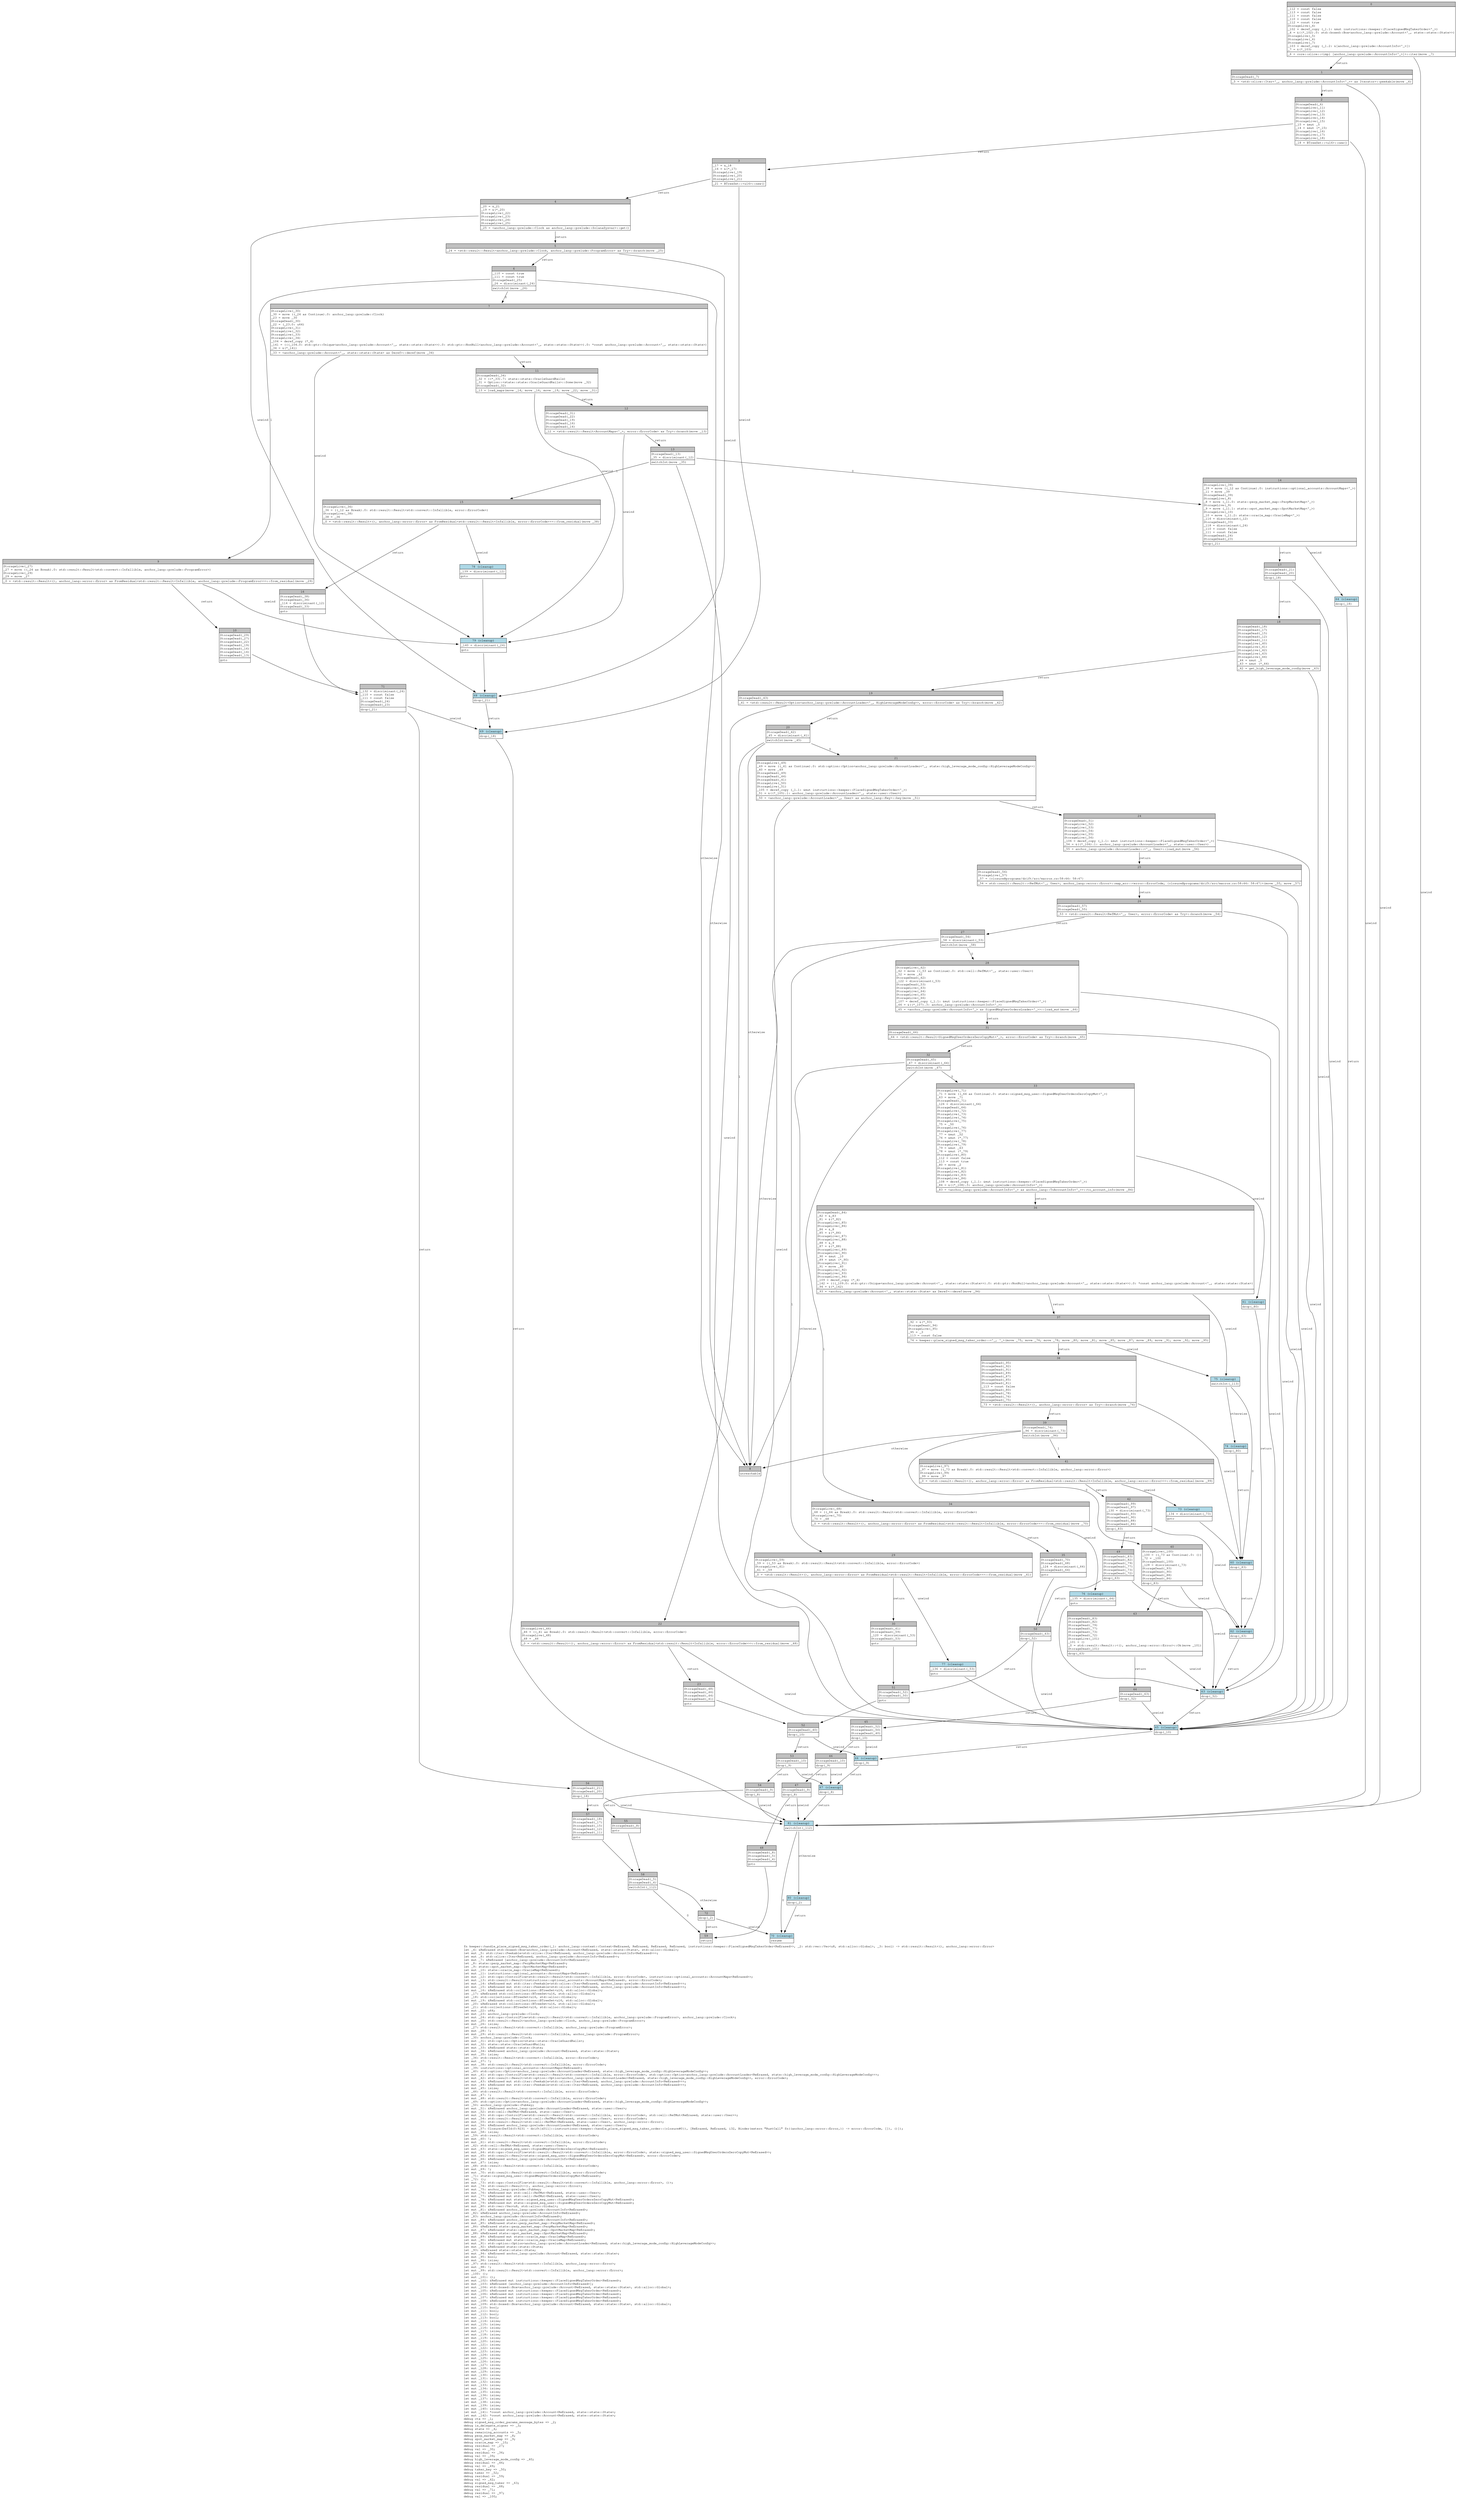 digraph Mir_0_1365 {
    graph [fontname="Courier, monospace"];
    node [fontname="Courier, monospace"];
    edge [fontname="Courier, monospace"];
    label=<fn keeper::handle_place_signed_msg_taker_order(_1: anchor_lang::context::Context&lt;ReErased, ReErased, ReErased, ReErased, instructions::keeper::PlaceSignedMsgTakerOrder&lt;ReErased&gt;&gt;, _2: std::vec::Vec&lt;u8, std::alloc::Global&gt;, _3: bool) -&gt; std::result::Result&lt;(), anchor_lang::error::Error&gt;<br align="left"/>let _4: &amp;ReErased std::boxed::Box&lt;anchor_lang::prelude::Account&lt;ReErased, state::state::State&gt;, std::alloc::Global&gt;;<br align="left"/>let mut _5: std::iter::Peekable&lt;std::slice::Iter&lt;ReErased, anchor_lang::prelude::AccountInfo&lt;ReErased&gt;&gt;&gt;;<br align="left"/>let mut _6: std::slice::Iter&lt;ReErased, anchor_lang::prelude::AccountInfo&lt;ReErased&gt;&gt;;<br align="left"/>let mut _7: &amp;ReErased [anchor_lang::prelude::AccountInfo&lt;ReErased&gt;];<br align="left"/>let _8: state::perp_market_map::PerpMarketMap&lt;ReErased&gt;;<br align="left"/>let _9: state::spot_market_map::SpotMarketMap&lt;ReErased&gt;;<br align="left"/>let mut _10: state::oracle_map::OracleMap&lt;ReErased&gt;;<br align="left"/>let mut _11: instructions::optional_accounts::AccountMaps&lt;ReErased&gt;;<br align="left"/>let mut _12: std::ops::ControlFlow&lt;std::result::Result&lt;std::convert::Infallible, error::ErrorCode&gt;, instructions::optional_accounts::AccountMaps&lt;ReErased&gt;&gt;;<br align="left"/>let mut _13: std::result::Result&lt;instructions::optional_accounts::AccountMaps&lt;ReErased&gt;, error::ErrorCode&gt;;<br align="left"/>let mut _14: &amp;ReErased mut std::iter::Peekable&lt;std::slice::Iter&lt;ReErased, anchor_lang::prelude::AccountInfo&lt;ReErased&gt;&gt;&gt;;<br align="left"/>let mut _15: &amp;ReErased mut std::iter::Peekable&lt;std::slice::Iter&lt;ReErased, anchor_lang::prelude::AccountInfo&lt;ReErased&gt;&gt;&gt;;<br align="left"/>let mut _16: &amp;ReErased std::collections::BTreeSet&lt;u16, std::alloc::Global&gt;;<br align="left"/>let _17: &amp;ReErased std::collections::BTreeSet&lt;u16, std::alloc::Global&gt;;<br align="left"/>let _18: std::collections::BTreeSet&lt;u16, std::alloc::Global&gt;;<br align="left"/>let mut _19: &amp;ReErased std::collections::BTreeSet&lt;u16, std::alloc::Global&gt;;<br align="left"/>let _20: &amp;ReErased std::collections::BTreeSet&lt;u16, std::alloc::Global&gt;;<br align="left"/>let _21: std::collections::BTreeSet&lt;u16, std::alloc::Global&gt;;<br align="left"/>let mut _22: u64;<br align="left"/>let mut _23: anchor_lang::prelude::Clock;<br align="left"/>let mut _24: std::ops::ControlFlow&lt;std::result::Result&lt;std::convert::Infallible, anchor_lang::prelude::ProgramError&gt;, anchor_lang::prelude::Clock&gt;;<br align="left"/>let mut _25: std::result::Result&lt;anchor_lang::prelude::Clock, anchor_lang::prelude::ProgramError&gt;;<br align="left"/>let mut _26: isize;<br align="left"/>let _27: std::result::Result&lt;std::convert::Infallible, anchor_lang::prelude::ProgramError&gt;;<br align="left"/>let mut _28: !;<br align="left"/>let mut _29: std::result::Result&lt;std::convert::Infallible, anchor_lang::prelude::ProgramError&gt;;<br align="left"/>let _30: anchor_lang::prelude::Clock;<br align="left"/>let mut _31: std::option::Option&lt;state::state::OracleGuardRails&gt;;<br align="left"/>let mut _32: state::state::OracleGuardRails;<br align="left"/>let mut _33: &amp;ReErased state::state::State;<br align="left"/>let mut _34: &amp;ReErased anchor_lang::prelude::Account&lt;ReErased, state::state::State&gt;;<br align="left"/>let mut _35: isize;<br align="left"/>let _36: std::result::Result&lt;std::convert::Infallible, error::ErrorCode&gt;;<br align="left"/>let mut _37: !;<br align="left"/>let mut _38: std::result::Result&lt;std::convert::Infallible, error::ErrorCode&gt;;<br align="left"/>let _39: instructions::optional_accounts::AccountMaps&lt;ReErased&gt;;<br align="left"/>let _40: std::option::Option&lt;anchor_lang::prelude::AccountLoader&lt;ReErased, state::high_leverage_mode_config::HighLeverageModeConfig&gt;&gt;;<br align="left"/>let mut _41: std::ops::ControlFlow&lt;std::result::Result&lt;std::convert::Infallible, error::ErrorCode&gt;, std::option::Option&lt;anchor_lang::prelude::AccountLoader&lt;ReErased, state::high_leverage_mode_config::HighLeverageModeConfig&gt;&gt;&gt;;<br align="left"/>let mut _42: std::result::Result&lt;std::option::Option&lt;anchor_lang::prelude::AccountLoader&lt;ReErased, state::high_leverage_mode_config::HighLeverageModeConfig&gt;&gt;, error::ErrorCode&gt;;<br align="left"/>let mut _43: &amp;ReErased mut std::iter::Peekable&lt;std::slice::Iter&lt;ReErased, anchor_lang::prelude::AccountInfo&lt;ReErased&gt;&gt;&gt;;<br align="left"/>let mut _44: &amp;ReErased mut std::iter::Peekable&lt;std::slice::Iter&lt;ReErased, anchor_lang::prelude::AccountInfo&lt;ReErased&gt;&gt;&gt;;<br align="left"/>let mut _45: isize;<br align="left"/>let _46: std::result::Result&lt;std::convert::Infallible, error::ErrorCode&gt;;<br align="left"/>let mut _47: !;<br align="left"/>let mut _48: std::result::Result&lt;std::convert::Infallible, error::ErrorCode&gt;;<br align="left"/>let _49: std::option::Option&lt;anchor_lang::prelude::AccountLoader&lt;ReErased, state::high_leverage_mode_config::HighLeverageModeConfig&gt;&gt;;<br align="left"/>let _50: anchor_lang::prelude::Pubkey;<br align="left"/>let mut _51: &amp;ReErased anchor_lang::prelude::AccountLoader&lt;ReErased, state::user::User&gt;;<br align="left"/>let mut _52: std::cell::RefMut&lt;ReErased, state::user::User&gt;;<br align="left"/>let mut _53: std::ops::ControlFlow&lt;std::result::Result&lt;std::convert::Infallible, error::ErrorCode&gt;, std::cell::RefMut&lt;ReErased, state::user::User&gt;&gt;;<br align="left"/>let mut _54: std::result::Result&lt;std::cell::RefMut&lt;ReErased, state::user::User&gt;, error::ErrorCode&gt;;<br align="left"/>let mut _55: std::result::Result&lt;std::cell::RefMut&lt;ReErased, state::user::User&gt;, anchor_lang::error::Error&gt;;<br align="left"/>let mut _56: &amp;ReErased anchor_lang::prelude::AccountLoader&lt;ReErased, state::user::User&gt;;<br align="left"/>let mut _57: Closure(DefId(0:9231 ~ drift[d311]::instructions::keeper::handle_place_signed_msg_taker_order::{closure#0}), [ReErased, ReErased, i32, Binder(extern &quot;RustCall&quot; fn((anchor_lang::error::Error,)) -&gt; error::ErrorCode, []), ()]);<br align="left"/>let mut _58: isize;<br align="left"/>let _59: std::result::Result&lt;std::convert::Infallible, error::ErrorCode&gt;;<br align="left"/>let mut _60: !;<br align="left"/>let mut _61: std::result::Result&lt;std::convert::Infallible, error::ErrorCode&gt;;<br align="left"/>let _62: std::cell::RefMut&lt;ReErased, state::user::User&gt;;<br align="left"/>let mut _63: state::signed_msg_user::SignedMsgUserOrdersZeroCopyMut&lt;ReErased&gt;;<br align="left"/>let mut _64: std::ops::ControlFlow&lt;std::result::Result&lt;std::convert::Infallible, error::ErrorCode&gt;, state::signed_msg_user::SignedMsgUserOrdersZeroCopyMut&lt;ReErased&gt;&gt;;<br align="left"/>let mut _65: std::result::Result&lt;state::signed_msg_user::SignedMsgUserOrdersZeroCopyMut&lt;ReErased&gt;, error::ErrorCode&gt;;<br align="left"/>let mut _66: &amp;ReErased anchor_lang::prelude::AccountInfo&lt;ReErased&gt;;<br align="left"/>let mut _67: isize;<br align="left"/>let _68: std::result::Result&lt;std::convert::Infallible, error::ErrorCode&gt;;<br align="left"/>let mut _69: !;<br align="left"/>let mut _70: std::result::Result&lt;std::convert::Infallible, error::ErrorCode&gt;;<br align="left"/>let _71: state::signed_msg_user::SignedMsgUserOrdersZeroCopyMut&lt;ReErased&gt;;<br align="left"/>let _72: ();<br align="left"/>let mut _73: std::ops::ControlFlow&lt;std::result::Result&lt;std::convert::Infallible, anchor_lang::error::Error&gt;, ()&gt;;<br align="left"/>let mut _74: std::result::Result&lt;(), anchor_lang::error::Error&gt;;<br align="left"/>let mut _75: anchor_lang::prelude::Pubkey;<br align="left"/>let mut _76: &amp;ReErased mut std::cell::RefMut&lt;ReErased, state::user::User&gt;;<br align="left"/>let mut _77: &amp;ReErased mut std::cell::RefMut&lt;ReErased, state::user::User&gt;;<br align="left"/>let mut _78: &amp;ReErased mut state::signed_msg_user::SignedMsgUserOrdersZeroCopyMut&lt;ReErased&gt;;<br align="left"/>let mut _79: &amp;ReErased mut state::signed_msg_user::SignedMsgUserOrdersZeroCopyMut&lt;ReErased&gt;;<br align="left"/>let mut _80: std::vec::Vec&lt;u8, std::alloc::Global&gt;;<br align="left"/>let mut _81: &amp;ReErased anchor_lang::prelude::AccountInfo&lt;ReErased&gt;;<br align="left"/>let _82: &amp;ReErased anchor_lang::prelude::AccountInfo&lt;ReErased&gt;;<br align="left"/>let _83: anchor_lang::prelude::AccountInfo&lt;ReErased&gt;;<br align="left"/>let mut _84: &amp;ReErased anchor_lang::prelude::AccountInfo&lt;ReErased&gt;;<br align="left"/>let mut _85: &amp;ReErased state::perp_market_map::PerpMarketMap&lt;ReErased&gt;;<br align="left"/>let _86: &amp;ReErased state::perp_market_map::PerpMarketMap&lt;ReErased&gt;;<br align="left"/>let mut _87: &amp;ReErased state::spot_market_map::SpotMarketMap&lt;ReErased&gt;;<br align="left"/>let _88: &amp;ReErased state::spot_market_map::SpotMarketMap&lt;ReErased&gt;;<br align="left"/>let mut _89: &amp;ReErased mut state::oracle_map::OracleMap&lt;ReErased&gt;;<br align="left"/>let mut _90: &amp;ReErased mut state::oracle_map::OracleMap&lt;ReErased&gt;;<br align="left"/>let mut _91: std::option::Option&lt;anchor_lang::prelude::AccountLoader&lt;ReErased, state::high_leverage_mode_config::HighLeverageModeConfig&gt;&gt;;<br align="left"/>let mut _92: &amp;ReErased state::state::State;<br align="left"/>let _93: &amp;ReErased state::state::State;<br align="left"/>let mut _94: &amp;ReErased anchor_lang::prelude::Account&lt;ReErased, state::state::State&gt;;<br align="left"/>let mut _95: bool;<br align="left"/>let mut _96: isize;<br align="left"/>let _97: std::result::Result&lt;std::convert::Infallible, anchor_lang::error::Error&gt;;<br align="left"/>let mut _98: !;<br align="left"/>let mut _99: std::result::Result&lt;std::convert::Infallible, anchor_lang::error::Error&gt;;<br align="left"/>let _100: ();<br align="left"/>let mut _101: ();<br align="left"/>let mut _102: &amp;ReErased mut instructions::keeper::PlaceSignedMsgTakerOrder&lt;ReErased&gt;;<br align="left"/>let mut _103: &amp;ReErased [anchor_lang::prelude::AccountInfo&lt;ReErased&gt;];<br align="left"/>let mut _104: std::boxed::Box&lt;anchor_lang::prelude::Account&lt;ReErased, state::state::State&gt;, std::alloc::Global&gt;;<br align="left"/>let mut _105: &amp;ReErased mut instructions::keeper::PlaceSignedMsgTakerOrder&lt;ReErased&gt;;<br align="left"/>let mut _106: &amp;ReErased mut instructions::keeper::PlaceSignedMsgTakerOrder&lt;ReErased&gt;;<br align="left"/>let mut _107: &amp;ReErased mut instructions::keeper::PlaceSignedMsgTakerOrder&lt;ReErased&gt;;<br align="left"/>let mut _108: &amp;ReErased mut instructions::keeper::PlaceSignedMsgTakerOrder&lt;ReErased&gt;;<br align="left"/>let mut _109: std::boxed::Box&lt;anchor_lang::prelude::Account&lt;ReErased, state::state::State&gt;, std::alloc::Global&gt;;<br align="left"/>let mut _110: bool;<br align="left"/>let mut _111: bool;<br align="left"/>let mut _112: bool;<br align="left"/>let mut _113: bool;<br align="left"/>let mut _114: isize;<br align="left"/>let mut _115: isize;<br align="left"/>let mut _116: isize;<br align="left"/>let mut _117: isize;<br align="left"/>let mut _118: isize;<br align="left"/>let mut _119: isize;<br align="left"/>let mut _120: isize;<br align="left"/>let mut _121: isize;<br align="left"/>let mut _122: isize;<br align="left"/>let mut _123: isize;<br align="left"/>let mut _124: isize;<br align="left"/>let mut _125: isize;<br align="left"/>let mut _126: isize;<br align="left"/>let mut _127: isize;<br align="left"/>let mut _128: isize;<br align="left"/>let mut _129: isize;<br align="left"/>let mut _130: isize;<br align="left"/>let mut _131: isize;<br align="left"/>let mut _132: isize;<br align="left"/>let mut _133: isize;<br align="left"/>let mut _134: isize;<br align="left"/>let mut _135: isize;<br align="left"/>let mut _136: isize;<br align="left"/>let mut _137: isize;<br align="left"/>let mut _138: isize;<br align="left"/>let mut _139: isize;<br align="left"/>let mut _140: isize;<br align="left"/>let mut _141: *const anchor_lang::prelude::Account&lt;ReErased, state::state::State&gt;;<br align="left"/>let mut _142: *const anchor_lang::prelude::Account&lt;ReErased, state::state::State&gt;;<br align="left"/>debug ctx =&gt; _1;<br align="left"/>debug signed_msg_order_params_message_bytes =&gt; _2;<br align="left"/>debug is_delegate_signer =&gt; _3;<br align="left"/>debug state =&gt; _4;<br align="left"/>debug remaining_accounts =&gt; _5;<br align="left"/>debug perp_market_map =&gt; _8;<br align="left"/>debug spot_market_map =&gt; _9;<br align="left"/>debug oracle_map =&gt; _10;<br align="left"/>debug residual =&gt; _27;<br align="left"/>debug val =&gt; _30;<br align="left"/>debug residual =&gt; _36;<br align="left"/>debug val =&gt; _39;<br align="left"/>debug high_leverage_mode_config =&gt; _40;<br align="left"/>debug residual =&gt; _46;<br align="left"/>debug val =&gt; _49;<br align="left"/>debug taker_key =&gt; _50;<br align="left"/>debug taker =&gt; _52;<br align="left"/>debug residual =&gt; _59;<br align="left"/>debug val =&gt; _62;<br align="left"/>debug signed_msg_taker =&gt; _63;<br align="left"/>debug residual =&gt; _68;<br align="left"/>debug val =&gt; _71;<br align="left"/>debug residual =&gt; _97;<br align="left"/>debug val =&gt; _100;<br align="left"/>>;
    bb0__0_1365 [shape="none", label=<<table border="0" cellborder="1" cellspacing="0"><tr><td bgcolor="gray" align="center" colspan="1">0</td></tr><tr><td align="left" balign="left">_112 = const false<br/>_113 = const false<br/>_111 = const false<br/>_110 = const false<br/>_112 = const true<br/>StorageLive(_4)<br/>_102 = deref_copy (_1.1: &amp;mut instructions::keeper::PlaceSignedMsgTakerOrder&lt;'_&gt;)<br/>_4 = &amp;((*_102).0: std::boxed::Box&lt;anchor_lang::prelude::Account&lt;'_, state::state::State&gt;&gt;)<br/>StorageLive(_5)<br/>StorageLive(_6)<br/>StorageLive(_7)<br/>_103 = deref_copy (_1.2: &amp;[anchor_lang::prelude::AccountInfo&lt;'_&gt;])<br/>_7 = &amp;(*_103)<br/></td></tr><tr><td align="left">_6 = core::slice::&lt;impl [anchor_lang::prelude::AccountInfo&lt;'_&gt;]&gt;::iter(move _7)</td></tr></table>>];
    bb1__0_1365 [shape="none", label=<<table border="0" cellborder="1" cellspacing="0"><tr><td bgcolor="gray" align="center" colspan="1">1</td></tr><tr><td align="left" balign="left">StorageDead(_7)<br/></td></tr><tr><td align="left">_5 = &lt;std::slice::Iter&lt;'_, anchor_lang::prelude::AccountInfo&lt;'_&gt;&gt; as Iterator&gt;::peekable(move _6)</td></tr></table>>];
    bb2__0_1365 [shape="none", label=<<table border="0" cellborder="1" cellspacing="0"><tr><td bgcolor="gray" align="center" colspan="1">2</td></tr><tr><td align="left" balign="left">StorageDead(_6)<br/>StorageLive(_11)<br/>StorageLive(_12)<br/>StorageLive(_13)<br/>StorageLive(_14)<br/>StorageLive(_15)<br/>_15 = &amp;mut _5<br/>_14 = &amp;mut (*_15)<br/>StorageLive(_16)<br/>StorageLive(_17)<br/>StorageLive(_18)<br/></td></tr><tr><td align="left">_18 = BTreeSet::&lt;u16&gt;::new()</td></tr></table>>];
    bb3__0_1365 [shape="none", label=<<table border="0" cellborder="1" cellspacing="0"><tr><td bgcolor="gray" align="center" colspan="1">3</td></tr><tr><td align="left" balign="left">_17 = &amp;_18<br/>_16 = &amp;(*_17)<br/>StorageLive(_19)<br/>StorageLive(_20)<br/>StorageLive(_21)<br/></td></tr><tr><td align="left">_21 = BTreeSet::&lt;u16&gt;::new()</td></tr></table>>];
    bb4__0_1365 [shape="none", label=<<table border="0" cellborder="1" cellspacing="0"><tr><td bgcolor="gray" align="center" colspan="1">4</td></tr><tr><td align="left" balign="left">_20 = &amp;_21<br/>_19 = &amp;(*_20)<br/>StorageLive(_22)<br/>StorageLive(_23)<br/>StorageLive(_24)<br/>StorageLive(_25)<br/></td></tr><tr><td align="left">_25 = &lt;anchor_lang::prelude::Clock as anchor_lang::prelude::SolanaSysvar&gt;::get()</td></tr></table>>];
    bb5__0_1365 [shape="none", label=<<table border="0" cellborder="1" cellspacing="0"><tr><td bgcolor="gray" align="center" colspan="1">5</td></tr><tr><td align="left">_24 = &lt;std::result::Result&lt;anchor_lang::prelude::Clock, anchor_lang::prelude::ProgramError&gt; as Try&gt;::branch(move _25)</td></tr></table>>];
    bb6__0_1365 [shape="none", label=<<table border="0" cellborder="1" cellspacing="0"><tr><td bgcolor="gray" align="center" colspan="1">6</td></tr><tr><td align="left" balign="left">_110 = const true<br/>_111 = const true<br/>StorageDead(_25)<br/>_26 = discriminant(_24)<br/></td></tr><tr><td align="left">switchInt(move _26)</td></tr></table>>];
    bb7__0_1365 [shape="none", label=<<table border="0" cellborder="1" cellspacing="0"><tr><td bgcolor="gray" align="center" colspan="1">7</td></tr><tr><td align="left" balign="left">StorageLive(_30)<br/>_30 = move ((_24 as Continue).0: anchor_lang::prelude::Clock)<br/>_23 = move _30<br/>StorageDead(_30)<br/>_22 = (_23.0: u64)<br/>StorageLive(_31)<br/>StorageLive(_32)<br/>StorageLive(_33)<br/>StorageLive(_34)<br/>_104 = deref_copy (*_4)<br/>_141 = (((_104.0: std::ptr::Unique&lt;anchor_lang::prelude::Account&lt;'_, state::state::State&gt;&gt;).0: std::ptr::NonNull&lt;anchor_lang::prelude::Account&lt;'_, state::state::State&gt;&gt;).0: *const anchor_lang::prelude::Account&lt;'_, state::state::State&gt;)<br/>_34 = &amp;(*_141)<br/></td></tr><tr><td align="left">_33 = &lt;anchor_lang::prelude::Account&lt;'_, state::state::State&gt; as Deref&gt;::deref(move _34)</td></tr></table>>];
    bb8__0_1365 [shape="none", label=<<table border="0" cellborder="1" cellspacing="0"><tr><td bgcolor="gray" align="center" colspan="1">8</td></tr><tr><td align="left">unreachable</td></tr></table>>];
    bb9__0_1365 [shape="none", label=<<table border="0" cellborder="1" cellspacing="0"><tr><td bgcolor="gray" align="center" colspan="1">9</td></tr><tr><td align="left" balign="left">StorageLive(_27)<br/>_27 = move ((_24 as Break).0: std::result::Result&lt;std::convert::Infallible, anchor_lang::prelude::ProgramError&gt;)<br/>StorageLive(_29)<br/>_29 = move _27<br/></td></tr><tr><td align="left">_0 = &lt;std::result::Result&lt;(), anchor_lang::error::Error&gt; as FromResidual&lt;std::result::Result&lt;Infallible, anchor_lang::prelude::ProgramError&gt;&gt;&gt;::from_residual(move _29)</td></tr></table>>];
    bb10__0_1365 [shape="none", label=<<table border="0" cellborder="1" cellspacing="0"><tr><td bgcolor="gray" align="center" colspan="1">10</td></tr><tr><td align="left" balign="left">StorageDead(_29)<br/>StorageDead(_27)<br/>StorageDead(_22)<br/>StorageDead(_19)<br/>StorageDead(_16)<br/>StorageDead(_14)<br/>StorageDead(_13)<br/></td></tr><tr><td align="left">goto</td></tr></table>>];
    bb11__0_1365 [shape="none", label=<<table border="0" cellborder="1" cellspacing="0"><tr><td bgcolor="gray" align="center" colspan="1">11</td></tr><tr><td align="left" balign="left">StorageDead(_34)<br/>_32 = ((*_33).7: state::state::OracleGuardRails)<br/>_31 = Option::&lt;state::state::OracleGuardRails&gt;::Some(move _32)<br/>StorageDead(_32)<br/></td></tr><tr><td align="left">_13 = load_maps(move _14, move _16, move _19, move _22, move _31)</td></tr></table>>];
    bb12__0_1365 [shape="none", label=<<table border="0" cellborder="1" cellspacing="0"><tr><td bgcolor="gray" align="center" colspan="1">12</td></tr><tr><td align="left" balign="left">StorageDead(_31)<br/>StorageDead(_22)<br/>StorageDead(_19)<br/>StorageDead(_16)<br/>StorageDead(_14)<br/></td></tr><tr><td align="left">_12 = &lt;std::result::Result&lt;AccountMaps&lt;'_&gt;, error::ErrorCode&gt; as Try&gt;::branch(move _13)</td></tr></table>>];
    bb13__0_1365 [shape="none", label=<<table border="0" cellborder="1" cellspacing="0"><tr><td bgcolor="gray" align="center" colspan="1">13</td></tr><tr><td align="left" balign="left">StorageDead(_13)<br/>_35 = discriminant(_12)<br/></td></tr><tr><td align="left">switchInt(move _35)</td></tr></table>>];
    bb14__0_1365 [shape="none", label=<<table border="0" cellborder="1" cellspacing="0"><tr><td bgcolor="gray" align="center" colspan="1">14</td></tr><tr><td align="left" balign="left">StorageLive(_39)<br/>_39 = move ((_12 as Continue).0: instructions::optional_accounts::AccountMaps&lt;'_&gt;)<br/>_11 = move _39<br/>StorageDead(_39)<br/>StorageLive(_8)<br/>_8 = move (_11.0: state::perp_market_map::PerpMarketMap&lt;'_&gt;)<br/>StorageLive(_9)<br/>_9 = move (_11.1: state::spot_market_map::SpotMarketMap&lt;'_&gt;)<br/>StorageLive(_10)<br/>_10 = move (_11.2: state::oracle_map::OracleMap&lt;'_&gt;)<br/>_116 = discriminant(_12)<br/>StorageDead(_33)<br/>_118 = discriminant(_24)<br/>_110 = const false<br/>_111 = const false<br/>StorageDead(_24)<br/>StorageDead(_23)<br/></td></tr><tr><td align="left">drop(_21)</td></tr></table>>];
    bb15__0_1365 [shape="none", label=<<table border="0" cellborder="1" cellspacing="0"><tr><td bgcolor="gray" align="center" colspan="1">15</td></tr><tr><td align="left" balign="left">StorageLive(_36)<br/>_36 = ((_12 as Break).0: std::result::Result&lt;std::convert::Infallible, error::ErrorCode&gt;)<br/>StorageLive(_38)<br/>_38 = _36<br/></td></tr><tr><td align="left">_0 = &lt;std::result::Result&lt;(), anchor_lang::error::Error&gt; as FromResidual&lt;std::result::Result&lt;Infallible, error::ErrorCode&gt;&gt;&gt;::from_residual(move _38)</td></tr></table>>];
    bb16__0_1365 [shape="none", label=<<table border="0" cellborder="1" cellspacing="0"><tr><td bgcolor="gray" align="center" colspan="1">16</td></tr><tr><td align="left" balign="left">StorageDead(_38)<br/>StorageDead(_36)<br/>_114 = discriminant(_12)<br/>StorageDead(_33)<br/></td></tr><tr><td align="left">goto</td></tr></table>>];
    bb17__0_1365 [shape="none", label=<<table border="0" cellborder="1" cellspacing="0"><tr><td bgcolor="gray" align="center" colspan="1">17</td></tr><tr><td align="left" balign="left">StorageDead(_21)<br/>StorageDead(_20)<br/></td></tr><tr><td align="left">drop(_18)</td></tr></table>>];
    bb18__0_1365 [shape="none", label=<<table border="0" cellborder="1" cellspacing="0"><tr><td bgcolor="gray" align="center" colspan="1">18</td></tr><tr><td align="left" balign="left">StorageDead(_18)<br/>StorageDead(_17)<br/>StorageDead(_15)<br/>StorageDead(_12)<br/>StorageDead(_11)<br/>StorageLive(_40)<br/>StorageLive(_41)<br/>StorageLive(_42)<br/>StorageLive(_43)<br/>StorageLive(_44)<br/>_44 = &amp;mut _5<br/>_43 = &amp;mut (*_44)<br/></td></tr><tr><td align="left">_42 = get_high_leverage_mode_config(move _43)</td></tr></table>>];
    bb19__0_1365 [shape="none", label=<<table border="0" cellborder="1" cellspacing="0"><tr><td bgcolor="gray" align="center" colspan="1">19</td></tr><tr><td align="left" balign="left">StorageDead(_43)<br/></td></tr><tr><td align="left">_41 = &lt;std::result::Result&lt;Option&lt;anchor_lang::prelude::AccountLoader&lt;'_, HighLeverageModeConfig&gt;&gt;, error::ErrorCode&gt; as Try&gt;::branch(move _42)</td></tr></table>>];
    bb20__0_1365 [shape="none", label=<<table border="0" cellborder="1" cellspacing="0"><tr><td bgcolor="gray" align="center" colspan="1">20</td></tr><tr><td align="left" balign="left">StorageDead(_42)<br/>_45 = discriminant(_41)<br/></td></tr><tr><td align="left">switchInt(move _45)</td></tr></table>>];
    bb21__0_1365 [shape="none", label=<<table border="0" cellborder="1" cellspacing="0"><tr><td bgcolor="gray" align="center" colspan="1">21</td></tr><tr><td align="left" balign="left">StorageLive(_49)<br/>_49 = move ((_41 as Continue).0: std::option::Option&lt;anchor_lang::prelude::AccountLoader&lt;'_, state::high_leverage_mode_config::HighLeverageModeConfig&gt;&gt;)<br/>_40 = move _49<br/>StorageDead(_49)<br/>StorageDead(_44)<br/>StorageDead(_41)<br/>StorageLive(_50)<br/>StorageLive(_51)<br/>_105 = deref_copy (_1.1: &amp;mut instructions::keeper::PlaceSignedMsgTakerOrder&lt;'_&gt;)<br/>_51 = &amp;((*_105).1: anchor_lang::prelude::AccountLoader&lt;'_, state::user::User&gt;)<br/></td></tr><tr><td align="left">_50 = &lt;anchor_lang::prelude::AccountLoader&lt;'_, User&gt; as anchor_lang::Key&gt;::key(move _51)</td></tr></table>>];
    bb22__0_1365 [shape="none", label=<<table border="0" cellborder="1" cellspacing="0"><tr><td bgcolor="gray" align="center" colspan="1">22</td></tr><tr><td align="left" balign="left">StorageLive(_46)<br/>_46 = ((_41 as Break).0: std::result::Result&lt;std::convert::Infallible, error::ErrorCode&gt;)<br/>StorageLive(_48)<br/>_48 = _46<br/></td></tr><tr><td align="left">_0 = &lt;std::result::Result&lt;(), anchor_lang::error::Error&gt; as FromResidual&lt;std::result::Result&lt;Infallible, error::ErrorCode&gt;&gt;&gt;::from_residual(move _48)</td></tr></table>>];
    bb23__0_1365 [shape="none", label=<<table border="0" cellborder="1" cellspacing="0"><tr><td bgcolor="gray" align="center" colspan="1">23</td></tr><tr><td align="left" balign="left">StorageDead(_48)<br/>StorageDead(_46)<br/>StorageDead(_44)<br/>StorageDead(_41)<br/></td></tr><tr><td align="left">goto</td></tr></table>>];
    bb24__0_1365 [shape="none", label=<<table border="0" cellborder="1" cellspacing="0"><tr><td bgcolor="gray" align="center" colspan="1">24</td></tr><tr><td align="left" balign="left">StorageDead(_51)<br/>StorageLive(_52)<br/>StorageLive(_53)<br/>StorageLive(_54)<br/>StorageLive(_55)<br/>StorageLive(_56)<br/>_106 = deref_copy (_1.1: &amp;mut instructions::keeper::PlaceSignedMsgTakerOrder&lt;'_&gt;)<br/>_56 = &amp;((*_106).1: anchor_lang::prelude::AccountLoader&lt;'_, state::user::User&gt;)<br/></td></tr><tr><td align="left">_55 = anchor_lang::prelude::AccountLoader::&lt;'_, User&gt;::load_mut(move _56)</td></tr></table>>];
    bb25__0_1365 [shape="none", label=<<table border="0" cellborder="1" cellspacing="0"><tr><td bgcolor="gray" align="center" colspan="1">25</td></tr><tr><td align="left" balign="left">StorageDead(_56)<br/>StorageLive(_57)<br/>_57 = {closure@programs/drift/src/macros.rs:58:44: 58:47}<br/></td></tr><tr><td align="left">_54 = std::result::Result::&lt;RefMut&lt;'_, User&gt;, anchor_lang::error::Error&gt;::map_err::&lt;error::ErrorCode, {closure@programs/drift/src/macros.rs:58:44: 58:47}&gt;(move _55, move _57)</td></tr></table>>];
    bb26__0_1365 [shape="none", label=<<table border="0" cellborder="1" cellspacing="0"><tr><td bgcolor="gray" align="center" colspan="1">26</td></tr><tr><td align="left" balign="left">StorageDead(_57)<br/>StorageDead(_55)<br/></td></tr><tr><td align="left">_53 = &lt;std::result::Result&lt;RefMut&lt;'_, User&gt;, error::ErrorCode&gt; as Try&gt;::branch(move _54)</td></tr></table>>];
    bb27__0_1365 [shape="none", label=<<table border="0" cellborder="1" cellspacing="0"><tr><td bgcolor="gray" align="center" colspan="1">27</td></tr><tr><td align="left" balign="left">StorageDead(_54)<br/>_58 = discriminant(_53)<br/></td></tr><tr><td align="left">switchInt(move _58)</td></tr></table>>];
    bb28__0_1365 [shape="none", label=<<table border="0" cellborder="1" cellspacing="0"><tr><td bgcolor="gray" align="center" colspan="1">28</td></tr><tr><td align="left" balign="left">StorageLive(_62)<br/>_62 = move ((_53 as Continue).0: std::cell::RefMut&lt;'_, state::user::User&gt;)<br/>_52 = move _62<br/>StorageDead(_62)<br/>_122 = discriminant(_53)<br/>StorageDead(_53)<br/>StorageLive(_63)<br/>StorageLive(_64)<br/>StorageLive(_65)<br/>StorageLive(_66)<br/>_107 = deref_copy (_1.1: &amp;mut instructions::keeper::PlaceSignedMsgTakerOrder&lt;'_&gt;)<br/>_66 = &amp;((*_107).3: anchor_lang::prelude::AccountInfo&lt;'_&gt;)<br/></td></tr><tr><td align="left">_65 = &lt;anchor_lang::prelude::AccountInfo&lt;'_&gt; as SignedMsgUserOrdersLoader&lt;'_&gt;&gt;::load_mut(move _66)</td></tr></table>>];
    bb29__0_1365 [shape="none", label=<<table border="0" cellborder="1" cellspacing="0"><tr><td bgcolor="gray" align="center" colspan="1">29</td></tr><tr><td align="left" balign="left">StorageLive(_59)<br/>_59 = ((_53 as Break).0: std::result::Result&lt;std::convert::Infallible, error::ErrorCode&gt;)<br/>StorageLive(_61)<br/>_61 = _59<br/></td></tr><tr><td align="left">_0 = &lt;std::result::Result&lt;(), anchor_lang::error::Error&gt; as FromResidual&lt;std::result::Result&lt;Infallible, error::ErrorCode&gt;&gt;&gt;::from_residual(move _61)</td></tr></table>>];
    bb30__0_1365 [shape="none", label=<<table border="0" cellborder="1" cellspacing="0"><tr><td bgcolor="gray" align="center" colspan="1">30</td></tr><tr><td align="left" balign="left">StorageDead(_61)<br/>StorageDead(_59)<br/>_120 = discriminant(_53)<br/>StorageDead(_53)<br/></td></tr><tr><td align="left">goto</td></tr></table>>];
    bb31__0_1365 [shape="none", label=<<table border="0" cellborder="1" cellspacing="0"><tr><td bgcolor="gray" align="center" colspan="1">31</td></tr><tr><td align="left" balign="left">StorageDead(_66)<br/></td></tr><tr><td align="left">_64 = &lt;std::result::Result&lt;SignedMsgUserOrdersZeroCopyMut&lt;'_&gt;, error::ErrorCode&gt; as Try&gt;::branch(move _65)</td></tr></table>>];
    bb32__0_1365 [shape="none", label=<<table border="0" cellborder="1" cellspacing="0"><tr><td bgcolor="gray" align="center" colspan="1">32</td></tr><tr><td align="left" balign="left">StorageDead(_65)<br/>_67 = discriminant(_64)<br/></td></tr><tr><td align="left">switchInt(move _67)</td></tr></table>>];
    bb33__0_1365 [shape="none", label=<<table border="0" cellborder="1" cellspacing="0"><tr><td bgcolor="gray" align="center" colspan="1">33</td></tr><tr><td align="left" balign="left">StorageLive(_71)<br/>_71 = move ((_64 as Continue).0: state::signed_msg_user::SignedMsgUserOrdersZeroCopyMut&lt;'_&gt;)<br/>_63 = move _71<br/>StorageDead(_71)<br/>_126 = discriminant(_64)<br/>StorageDead(_64)<br/>StorageLive(_72)<br/>StorageLive(_73)<br/>StorageLive(_74)<br/>StorageLive(_75)<br/>_75 = _50<br/>StorageLive(_76)<br/>StorageLive(_77)<br/>_77 = &amp;mut _52<br/>_76 = &amp;mut (*_77)<br/>StorageLive(_78)<br/>StorageLive(_79)<br/>_79 = &amp;mut _63<br/>_78 = &amp;mut (*_79)<br/>StorageLive(_80)<br/>_112 = const false<br/>_113 = const true<br/>_80 = move _2<br/>StorageLive(_81)<br/>StorageLive(_82)<br/>StorageLive(_83)<br/>StorageLive(_84)<br/>_108 = deref_copy (_1.1: &amp;mut instructions::keeper::PlaceSignedMsgTakerOrder&lt;'_&gt;)<br/>_84 = &amp;((*_108).5: anchor_lang::prelude::AccountInfo&lt;'_&gt;)<br/></td></tr><tr><td align="left">_83 = &lt;anchor_lang::prelude::AccountInfo&lt;'_&gt; as anchor_lang::ToAccountInfo&lt;'_&gt;&gt;::to_account_info(move _84)</td></tr></table>>];
    bb34__0_1365 [shape="none", label=<<table border="0" cellborder="1" cellspacing="0"><tr><td bgcolor="gray" align="center" colspan="1">34</td></tr><tr><td align="left" balign="left">StorageLive(_68)<br/>_68 = ((_64 as Break).0: std::result::Result&lt;std::convert::Infallible, error::ErrorCode&gt;)<br/>StorageLive(_70)<br/>_70 = _68<br/></td></tr><tr><td align="left">_0 = &lt;std::result::Result&lt;(), anchor_lang::error::Error&gt; as FromResidual&lt;std::result::Result&lt;Infallible, error::ErrorCode&gt;&gt;&gt;::from_residual(move _70)</td></tr></table>>];
    bb35__0_1365 [shape="none", label=<<table border="0" cellborder="1" cellspacing="0"><tr><td bgcolor="gray" align="center" colspan="1">35</td></tr><tr><td align="left" balign="left">StorageDead(_70)<br/>StorageDead(_68)<br/>_124 = discriminant(_64)<br/>StorageDead(_64)<br/></td></tr><tr><td align="left">goto</td></tr></table>>];
    bb36__0_1365 [shape="none", label=<<table border="0" cellborder="1" cellspacing="0"><tr><td bgcolor="gray" align="center" colspan="1">36</td></tr><tr><td align="left" balign="left">StorageDead(_84)<br/>_82 = &amp;_83<br/>_81 = &amp;(*_82)<br/>StorageLive(_85)<br/>StorageLive(_86)<br/>_86 = &amp;_8<br/>_85 = &amp;(*_86)<br/>StorageLive(_87)<br/>StorageLive(_88)<br/>_88 = &amp;_9<br/>_87 = &amp;(*_88)<br/>StorageLive(_89)<br/>StorageLive(_90)<br/>_90 = &amp;mut _10<br/>_89 = &amp;mut (*_90)<br/>StorageLive(_91)<br/>_91 = move _40<br/>StorageLive(_92)<br/>StorageLive(_93)<br/>StorageLive(_94)<br/>_109 = deref_copy (*_4)<br/>_142 = (((_109.0: std::ptr::Unique&lt;anchor_lang::prelude::Account&lt;'_, state::state::State&gt;&gt;).0: std::ptr::NonNull&lt;anchor_lang::prelude::Account&lt;'_, state::state::State&gt;&gt;).0: *const anchor_lang::prelude::Account&lt;'_, state::state::State&gt;)<br/>_94 = &amp;(*_142)<br/></td></tr><tr><td align="left">_93 = &lt;anchor_lang::prelude::Account&lt;'_, state::state::State&gt; as Deref&gt;::deref(move _94)</td></tr></table>>];
    bb37__0_1365 [shape="none", label=<<table border="0" cellborder="1" cellspacing="0"><tr><td bgcolor="gray" align="center" colspan="1">37</td></tr><tr><td align="left" balign="left">_92 = &amp;(*_93)<br/>StorageDead(_94)<br/>StorageLive(_95)<br/>_95 = _3<br/>_113 = const false<br/></td></tr><tr><td align="left">_74 = keeper::place_signed_msg_taker_order::&lt;'_, '_&gt;(move _75, move _76, move _78, move _80, move _81, move _85, move _87, move _89, move _91, move _92, move _95)</td></tr></table>>];
    bb38__0_1365 [shape="none", label=<<table border="0" cellborder="1" cellspacing="0"><tr><td bgcolor="gray" align="center" colspan="1">38</td></tr><tr><td align="left" balign="left">StorageDead(_95)<br/>StorageDead(_92)<br/>StorageDead(_91)<br/>StorageDead(_89)<br/>StorageDead(_87)<br/>StorageDead(_85)<br/>StorageDead(_81)<br/>_113 = const false<br/>StorageDead(_80)<br/>StorageDead(_78)<br/>StorageDead(_76)<br/>StorageDead(_75)<br/></td></tr><tr><td align="left">_73 = &lt;std::result::Result&lt;(), anchor_lang::error::Error&gt; as Try&gt;::branch(move _74)</td></tr></table>>];
    bb39__0_1365 [shape="none", label=<<table border="0" cellborder="1" cellspacing="0"><tr><td bgcolor="gray" align="center" colspan="1">39</td></tr><tr><td align="left" balign="left">StorageDead(_74)<br/>_96 = discriminant(_73)<br/></td></tr><tr><td align="left">switchInt(move _96)</td></tr></table>>];
    bb40__0_1365 [shape="none", label=<<table border="0" cellborder="1" cellspacing="0"><tr><td bgcolor="gray" align="center" colspan="1">40</td></tr><tr><td align="left" balign="left">StorageLive(_100)<br/>_100 = ((_73 as Continue).0: ())<br/>_72 = _100<br/>StorageDead(_100)<br/>_128 = discriminant(_73)<br/>StorageDead(_93)<br/>StorageDead(_90)<br/>StorageDead(_88)<br/>StorageDead(_86)<br/></td></tr><tr><td align="left">drop(_83)</td></tr></table>>];
    bb41__0_1365 [shape="none", label=<<table border="0" cellborder="1" cellspacing="0"><tr><td bgcolor="gray" align="center" colspan="1">41</td></tr><tr><td align="left" balign="left">StorageLive(_97)<br/>_97 = move ((_73 as Break).0: std::result::Result&lt;std::convert::Infallible, anchor_lang::error::Error&gt;)<br/>StorageLive(_99)<br/>_99 = move _97<br/></td></tr><tr><td align="left">_0 = &lt;std::result::Result&lt;(), anchor_lang::error::Error&gt; as FromResidual&lt;std::result::Result&lt;Infallible, anchor_lang::error::Error&gt;&gt;&gt;::from_residual(move _99)</td></tr></table>>];
    bb42__0_1365 [shape="none", label=<<table border="0" cellborder="1" cellspacing="0"><tr><td bgcolor="gray" align="center" colspan="1">42</td></tr><tr><td align="left" balign="left">StorageDead(_99)<br/>StorageDead(_97)<br/>_130 = discriminant(_73)<br/>StorageDead(_93)<br/>StorageDead(_90)<br/>StorageDead(_88)<br/>StorageDead(_86)<br/></td></tr><tr><td align="left">drop(_83)</td></tr></table>>];
    bb43__0_1365 [shape="none", label=<<table border="0" cellborder="1" cellspacing="0"><tr><td bgcolor="gray" align="center" colspan="1">43</td></tr><tr><td align="left" balign="left">StorageDead(_83)<br/>StorageDead(_82)<br/>StorageDead(_79)<br/>StorageDead(_77)<br/>StorageDead(_73)<br/>StorageDead(_72)<br/>StorageLive(_101)<br/>_101 = ()<br/>_0 = std::result::Result::&lt;(), anchor_lang::error::Error&gt;::Ok(move _101)<br/>StorageDead(_101)<br/></td></tr><tr><td align="left">drop(_63)</td></tr></table>>];
    bb44__0_1365 [shape="none", label=<<table border="0" cellborder="1" cellspacing="0"><tr><td bgcolor="gray" align="center" colspan="1">44</td></tr><tr><td align="left" balign="left">StorageDead(_63)<br/></td></tr><tr><td align="left">drop(_52)</td></tr></table>>];
    bb45__0_1365 [shape="none", label=<<table border="0" cellborder="1" cellspacing="0"><tr><td bgcolor="gray" align="center" colspan="1">45</td></tr><tr><td align="left" balign="left">StorageDead(_52)<br/>StorageDead(_50)<br/>StorageDead(_40)<br/></td></tr><tr><td align="left">drop(_10)</td></tr></table>>];
    bb46__0_1365 [shape="none", label=<<table border="0" cellborder="1" cellspacing="0"><tr><td bgcolor="gray" align="center" colspan="1">46</td></tr><tr><td align="left" balign="left">StorageDead(_10)<br/></td></tr><tr><td align="left">drop(_9)</td></tr></table>>];
    bb47__0_1365 [shape="none", label=<<table border="0" cellborder="1" cellspacing="0"><tr><td bgcolor="gray" align="center" colspan="1">47</td></tr><tr><td align="left" balign="left">StorageDead(_9)<br/></td></tr><tr><td align="left">drop(_8)</td></tr></table>>];
    bb48__0_1365 [shape="none", label=<<table border="0" cellborder="1" cellspacing="0"><tr><td bgcolor="gray" align="center" colspan="1">48</td></tr><tr><td align="left" balign="left">StorageDead(_8)<br/>StorageDead(_5)<br/>StorageDead(_4)<br/></td></tr><tr><td align="left">goto</td></tr></table>>];
    bb49__0_1365 [shape="none", label=<<table border="0" cellborder="1" cellspacing="0"><tr><td bgcolor="gray" align="center" colspan="1">49</td></tr><tr><td align="left" balign="left">StorageDead(_83)<br/>StorageDead(_82)<br/>StorageDead(_79)<br/>StorageDead(_77)<br/>StorageDead(_73)<br/>StorageDead(_72)<br/></td></tr><tr><td align="left">drop(_63)</td></tr></table>>];
    bb50__0_1365 [shape="none", label=<<table border="0" cellborder="1" cellspacing="0"><tr><td bgcolor="gray" align="center" colspan="1">50</td></tr><tr><td align="left" balign="left">StorageDead(_63)<br/></td></tr><tr><td align="left">drop(_52)</td></tr></table>>];
    bb51__0_1365 [shape="none", label=<<table border="0" cellborder="1" cellspacing="0"><tr><td bgcolor="gray" align="center" colspan="1">51</td></tr><tr><td align="left" balign="left">StorageDead(_52)<br/>StorageDead(_50)<br/></td></tr><tr><td align="left">goto</td></tr></table>>];
    bb52__0_1365 [shape="none", label=<<table border="0" cellborder="1" cellspacing="0"><tr><td bgcolor="gray" align="center" colspan="1">52</td></tr><tr><td align="left" balign="left">StorageDead(_40)<br/></td></tr><tr><td align="left">drop(_10)</td></tr></table>>];
    bb53__0_1365 [shape="none", label=<<table border="0" cellborder="1" cellspacing="0"><tr><td bgcolor="gray" align="center" colspan="1">53</td></tr><tr><td align="left" balign="left">StorageDead(_10)<br/></td></tr><tr><td align="left">drop(_9)</td></tr></table>>];
    bb54__0_1365 [shape="none", label=<<table border="0" cellborder="1" cellspacing="0"><tr><td bgcolor="gray" align="center" colspan="1">54</td></tr><tr><td align="left" balign="left">StorageDead(_9)<br/></td></tr><tr><td align="left">drop(_8)</td></tr></table>>];
    bb55__0_1365 [shape="none", label=<<table border="0" cellborder="1" cellspacing="0"><tr><td bgcolor="gray" align="center" colspan="1">55</td></tr><tr><td align="left" balign="left">StorageDead(_8)<br/></td></tr><tr><td align="left">goto</td></tr></table>>];
    bb56__0_1365 [shape="none", label=<<table border="0" cellborder="1" cellspacing="0"><tr><td bgcolor="gray" align="center" colspan="1">56</td></tr><tr><td align="left" balign="left">StorageDead(_21)<br/>StorageDead(_20)<br/></td></tr><tr><td align="left">drop(_18)</td></tr></table>>];
    bb57__0_1365 [shape="none", label=<<table border="0" cellborder="1" cellspacing="0"><tr><td bgcolor="gray" align="center" colspan="1">57</td></tr><tr><td align="left" balign="left">StorageDead(_18)<br/>StorageDead(_17)<br/>StorageDead(_15)<br/>StorageDead(_12)<br/>StorageDead(_11)<br/></td></tr><tr><td align="left">goto</td></tr></table>>];
    bb58__0_1365 [shape="none", label=<<table border="0" cellborder="1" cellspacing="0"><tr><td bgcolor="gray" align="center" colspan="1">58</td></tr><tr><td align="left" balign="left">StorageDead(_5)<br/>StorageDead(_4)<br/></td></tr><tr><td align="left">switchInt(_112)</td></tr></table>>];
    bb59__0_1365 [shape="none", label=<<table border="0" cellborder="1" cellspacing="0"><tr><td bgcolor="gray" align="center" colspan="1">59</td></tr><tr><td align="left">return</td></tr></table>>];
    bb60__0_1365 [shape="none", label=<<table border="0" cellborder="1" cellspacing="0"><tr><td bgcolor="lightblue" align="center" colspan="1">60 (cleanup)</td></tr><tr><td align="left">drop(_83)</td></tr></table>>];
    bb61__0_1365 [shape="none", label=<<table border="0" cellborder="1" cellspacing="0"><tr><td bgcolor="lightblue" align="center" colspan="1">61 (cleanup)</td></tr><tr><td align="left">drop(_80)</td></tr></table>>];
    bb62__0_1365 [shape="none", label=<<table border="0" cellborder="1" cellspacing="0"><tr><td bgcolor="lightblue" align="center" colspan="1">62 (cleanup)</td></tr><tr><td align="left">drop(_63)</td></tr></table>>];
    bb63__0_1365 [shape="none", label=<<table border="0" cellborder="1" cellspacing="0"><tr><td bgcolor="lightblue" align="center" colspan="1">63 (cleanup)</td></tr><tr><td align="left">drop(_52)</td></tr></table>>];
    bb64__0_1365 [shape="none", label=<<table border="0" cellborder="1" cellspacing="0"><tr><td bgcolor="lightblue" align="center" colspan="1">64 (cleanup)</td></tr><tr><td align="left">drop(_18)</td></tr></table>>];
    bb65__0_1365 [shape="none", label=<<table border="0" cellborder="1" cellspacing="0"><tr><td bgcolor="lightblue" align="center" colspan="1">65 (cleanup)</td></tr><tr><td align="left">drop(_10)</td></tr></table>>];
    bb66__0_1365 [shape="none", label=<<table border="0" cellborder="1" cellspacing="0"><tr><td bgcolor="lightblue" align="center" colspan="1">66 (cleanup)</td></tr><tr><td align="left">drop(_9)</td></tr></table>>];
    bb67__0_1365 [shape="none", label=<<table border="0" cellborder="1" cellspacing="0"><tr><td bgcolor="lightblue" align="center" colspan="1">67 (cleanup)</td></tr><tr><td align="left">drop(_8)</td></tr></table>>];
    bb68__0_1365 [shape="none", label=<<table border="0" cellborder="1" cellspacing="0"><tr><td bgcolor="lightblue" align="center" colspan="1">68 (cleanup)</td></tr><tr><td align="left">drop(_21)</td></tr></table>>];
    bb69__0_1365 [shape="none", label=<<table border="0" cellborder="1" cellspacing="0"><tr><td bgcolor="lightblue" align="center" colspan="1">69 (cleanup)</td></tr><tr><td align="left">drop(_18)</td></tr></table>>];
    bb70__0_1365 [shape="none", label=<<table border="0" cellborder="1" cellspacing="0"><tr><td bgcolor="lightblue" align="center" colspan="1">70 (cleanup)</td></tr><tr><td align="left">resume</td></tr></table>>];
    bb71__0_1365 [shape="none", label=<<table border="0" cellborder="1" cellspacing="0"><tr><td bgcolor="gray" align="center" colspan="1">71</td></tr><tr><td align="left" balign="left">_132 = discriminant(_24)<br/>_110 = const false<br/>_111 = const false<br/>StorageDead(_24)<br/>StorageDead(_23)<br/></td></tr><tr><td align="left">drop(_21)</td></tr></table>>];
    bb72__0_1365 [shape="none", label=<<table border="0" cellborder="1" cellspacing="0"><tr><td bgcolor="gray" align="center" colspan="1">72</td></tr><tr><td align="left">drop(_2)</td></tr></table>>];
    bb73__0_1365 [shape="none", label=<<table border="0" cellborder="1" cellspacing="0"><tr><td bgcolor="lightblue" align="center" colspan="1">73 (cleanup)</td></tr><tr><td align="left" balign="left">_134 = discriminant(_73)<br/></td></tr><tr><td align="left">goto</td></tr></table>>];
    bb74__0_1365 [shape="none", label=<<table border="0" cellborder="1" cellspacing="0"><tr><td bgcolor="lightblue" align="center" colspan="1">74 (cleanup)</td></tr><tr><td align="left">drop(_80)</td></tr></table>>];
    bb75__0_1365 [shape="none", label=<<table border="0" cellborder="1" cellspacing="0"><tr><td bgcolor="lightblue" align="center" colspan="1">75 (cleanup)</td></tr><tr><td align="left">switchInt(_113)</td></tr></table>>];
    bb76__0_1365 [shape="none", label=<<table border="0" cellborder="1" cellspacing="0"><tr><td bgcolor="lightblue" align="center" colspan="1">76 (cleanup)</td></tr><tr><td align="left" balign="left">_135 = discriminant(_64)<br/></td></tr><tr><td align="left">goto</td></tr></table>>];
    bb77__0_1365 [shape="none", label=<<table border="0" cellborder="1" cellspacing="0"><tr><td bgcolor="lightblue" align="center" colspan="1">77 (cleanup)</td></tr><tr><td align="left" balign="left">_136 = discriminant(_53)<br/></td></tr><tr><td align="left">goto</td></tr></table>>];
    bb78__0_1365 [shape="none", label=<<table border="0" cellborder="1" cellspacing="0"><tr><td bgcolor="lightblue" align="center" colspan="1">78 (cleanup)</td></tr><tr><td align="left" balign="left">_139 = discriminant(_12)<br/></td></tr><tr><td align="left">goto</td></tr></table>>];
    bb79__0_1365 [shape="none", label=<<table border="0" cellborder="1" cellspacing="0"><tr><td bgcolor="lightblue" align="center" colspan="1">79 (cleanup)</td></tr><tr><td align="left" balign="left">_140 = discriminant(_24)<br/></td></tr><tr><td align="left">goto</td></tr></table>>];
    bb80__0_1365 [shape="none", label=<<table border="0" cellborder="1" cellspacing="0"><tr><td bgcolor="lightblue" align="center" colspan="1">80 (cleanup)</td></tr><tr><td align="left">drop(_2)</td></tr></table>>];
    bb81__0_1365 [shape="none", label=<<table border="0" cellborder="1" cellspacing="0"><tr><td bgcolor="lightblue" align="center" colspan="1">81 (cleanup)</td></tr><tr><td align="left">switchInt(_112)</td></tr></table>>];
    bb0__0_1365 -> bb1__0_1365 [label="return"];
    bb0__0_1365 -> bb81__0_1365 [label="unwind"];
    bb1__0_1365 -> bb2__0_1365 [label="return"];
    bb1__0_1365 -> bb81__0_1365 [label="unwind"];
    bb2__0_1365 -> bb3__0_1365 [label="return"];
    bb2__0_1365 -> bb81__0_1365 [label="unwind"];
    bb3__0_1365 -> bb4__0_1365 [label="return"];
    bb3__0_1365 -> bb69__0_1365 [label="unwind"];
    bb4__0_1365 -> bb5__0_1365 [label="return"];
    bb4__0_1365 -> bb68__0_1365 [label="unwind"];
    bb5__0_1365 -> bb6__0_1365 [label="return"];
    bb5__0_1365 -> bb68__0_1365 [label="unwind"];
    bb6__0_1365 -> bb7__0_1365 [label="0"];
    bb6__0_1365 -> bb9__0_1365 [label="1"];
    bb6__0_1365 -> bb8__0_1365 [label="otherwise"];
    bb7__0_1365 -> bb11__0_1365 [label="return"];
    bb7__0_1365 -> bb79__0_1365 [label="unwind"];
    bb9__0_1365 -> bb10__0_1365 [label="return"];
    bb9__0_1365 -> bb79__0_1365 [label="unwind"];
    bb10__0_1365 -> bb71__0_1365 [label=""];
    bb11__0_1365 -> bb12__0_1365 [label="return"];
    bb11__0_1365 -> bb79__0_1365 [label="unwind"];
    bb12__0_1365 -> bb13__0_1365 [label="return"];
    bb12__0_1365 -> bb79__0_1365 [label="unwind"];
    bb13__0_1365 -> bb14__0_1365 [label="0"];
    bb13__0_1365 -> bb15__0_1365 [label="1"];
    bb13__0_1365 -> bb8__0_1365 [label="otherwise"];
    bb14__0_1365 -> bb17__0_1365 [label="return"];
    bb14__0_1365 -> bb64__0_1365 [label="unwind"];
    bb15__0_1365 -> bb16__0_1365 [label="return"];
    bb15__0_1365 -> bb78__0_1365 [label="unwind"];
    bb16__0_1365 -> bb71__0_1365 [label=""];
    bb17__0_1365 -> bb18__0_1365 [label="return"];
    bb17__0_1365 -> bb65__0_1365 [label="unwind"];
    bb18__0_1365 -> bb19__0_1365 [label="return"];
    bb18__0_1365 -> bb65__0_1365 [label="unwind"];
    bb19__0_1365 -> bb20__0_1365 [label="return"];
    bb19__0_1365 -> bb65__0_1365 [label="unwind"];
    bb20__0_1365 -> bb21__0_1365 [label="0"];
    bb20__0_1365 -> bb22__0_1365 [label="1"];
    bb20__0_1365 -> bb8__0_1365 [label="otherwise"];
    bb21__0_1365 -> bb24__0_1365 [label="return"];
    bb21__0_1365 -> bb65__0_1365 [label="unwind"];
    bb22__0_1365 -> bb23__0_1365 [label="return"];
    bb22__0_1365 -> bb65__0_1365 [label="unwind"];
    bb23__0_1365 -> bb52__0_1365 [label=""];
    bb24__0_1365 -> bb25__0_1365 [label="return"];
    bb24__0_1365 -> bb65__0_1365 [label="unwind"];
    bb25__0_1365 -> bb26__0_1365 [label="return"];
    bb25__0_1365 -> bb65__0_1365 [label="unwind"];
    bb26__0_1365 -> bb27__0_1365 [label="return"];
    bb26__0_1365 -> bb65__0_1365 [label="unwind"];
    bb27__0_1365 -> bb28__0_1365 [label="0"];
    bb27__0_1365 -> bb29__0_1365 [label="1"];
    bb27__0_1365 -> bb8__0_1365 [label="otherwise"];
    bb28__0_1365 -> bb31__0_1365 [label="return"];
    bb28__0_1365 -> bb63__0_1365 [label="unwind"];
    bb29__0_1365 -> bb30__0_1365 [label="return"];
    bb29__0_1365 -> bb77__0_1365 [label="unwind"];
    bb30__0_1365 -> bb51__0_1365 [label=""];
    bb31__0_1365 -> bb32__0_1365 [label="return"];
    bb31__0_1365 -> bb63__0_1365 [label="unwind"];
    bb32__0_1365 -> bb33__0_1365 [label="0"];
    bb32__0_1365 -> bb34__0_1365 [label="1"];
    bb32__0_1365 -> bb8__0_1365 [label="otherwise"];
    bb33__0_1365 -> bb36__0_1365 [label="return"];
    bb33__0_1365 -> bb61__0_1365 [label="unwind"];
    bb34__0_1365 -> bb35__0_1365 [label="return"];
    bb34__0_1365 -> bb76__0_1365 [label="unwind"];
    bb35__0_1365 -> bb50__0_1365 [label=""];
    bb36__0_1365 -> bb37__0_1365 [label="return"];
    bb36__0_1365 -> bb75__0_1365 [label="unwind"];
    bb37__0_1365 -> bb38__0_1365 [label="return"];
    bb37__0_1365 -> bb75__0_1365 [label="unwind"];
    bb38__0_1365 -> bb39__0_1365 [label="return"];
    bb38__0_1365 -> bb60__0_1365 [label="unwind"];
    bb39__0_1365 -> bb40__0_1365 [label="0"];
    bb39__0_1365 -> bb41__0_1365 [label="1"];
    bb39__0_1365 -> bb8__0_1365 [label="otherwise"];
    bb40__0_1365 -> bb43__0_1365 [label="return"];
    bb40__0_1365 -> bb62__0_1365 [label="unwind"];
    bb41__0_1365 -> bb42__0_1365 [label="return"];
    bb41__0_1365 -> bb73__0_1365 [label="unwind"];
    bb42__0_1365 -> bb49__0_1365 [label="return"];
    bb42__0_1365 -> bb62__0_1365 [label="unwind"];
    bb43__0_1365 -> bb44__0_1365 [label="return"];
    bb43__0_1365 -> bb63__0_1365 [label="unwind"];
    bb44__0_1365 -> bb45__0_1365 [label="return"];
    bb44__0_1365 -> bb65__0_1365 [label="unwind"];
    bb45__0_1365 -> bb46__0_1365 [label="return"];
    bb45__0_1365 -> bb66__0_1365 [label="unwind"];
    bb46__0_1365 -> bb47__0_1365 [label="return"];
    bb46__0_1365 -> bb67__0_1365 [label="unwind"];
    bb47__0_1365 -> bb48__0_1365 [label="return"];
    bb47__0_1365 -> bb81__0_1365 [label="unwind"];
    bb48__0_1365 -> bb59__0_1365 [label=""];
    bb49__0_1365 -> bb50__0_1365 [label="return"];
    bb49__0_1365 -> bb63__0_1365 [label="unwind"];
    bb50__0_1365 -> bb51__0_1365 [label="return"];
    bb50__0_1365 -> bb65__0_1365 [label="unwind"];
    bb51__0_1365 -> bb52__0_1365 [label=""];
    bb52__0_1365 -> bb53__0_1365 [label="return"];
    bb52__0_1365 -> bb66__0_1365 [label="unwind"];
    bb53__0_1365 -> bb54__0_1365 [label="return"];
    bb53__0_1365 -> bb67__0_1365 [label="unwind"];
    bb54__0_1365 -> bb55__0_1365 [label="return"];
    bb54__0_1365 -> bb81__0_1365 [label="unwind"];
    bb55__0_1365 -> bb58__0_1365 [label=""];
    bb56__0_1365 -> bb57__0_1365 [label="return"];
    bb56__0_1365 -> bb81__0_1365 [label="unwind"];
    bb57__0_1365 -> bb58__0_1365 [label=""];
    bb58__0_1365 -> bb59__0_1365 [label="0"];
    bb58__0_1365 -> bb72__0_1365 [label="otherwise"];
    bb60__0_1365 -> bb62__0_1365 [label="return"];
    bb61__0_1365 -> bb62__0_1365 [label="return"];
    bb62__0_1365 -> bb63__0_1365 [label="return"];
    bb63__0_1365 -> bb65__0_1365 [label="return"];
    bb64__0_1365 -> bb65__0_1365 [label="return"];
    bb65__0_1365 -> bb66__0_1365 [label="return"];
    bb66__0_1365 -> bb67__0_1365 [label="return"];
    bb67__0_1365 -> bb81__0_1365 [label="return"];
    bb68__0_1365 -> bb69__0_1365 [label="return"];
    bb69__0_1365 -> bb81__0_1365 [label="return"];
    bb71__0_1365 -> bb56__0_1365 [label="return"];
    bb71__0_1365 -> bb69__0_1365 [label="unwind"];
    bb72__0_1365 -> bb59__0_1365 [label="return"];
    bb72__0_1365 -> bb70__0_1365 [label="unwind"];
    bb73__0_1365 -> bb60__0_1365 [label=""];
    bb74__0_1365 -> bb60__0_1365 [label="return"];
    bb75__0_1365 -> bb60__0_1365 [label="0"];
    bb75__0_1365 -> bb74__0_1365 [label="otherwise"];
    bb76__0_1365 -> bb63__0_1365 [label=""];
    bb77__0_1365 -> bb65__0_1365 [label=""];
    bb78__0_1365 -> bb79__0_1365 [label=""];
    bb79__0_1365 -> bb68__0_1365 [label=""];
    bb80__0_1365 -> bb70__0_1365 [label="return"];
    bb81__0_1365 -> bb70__0_1365 [label="0"];
    bb81__0_1365 -> bb80__0_1365 [label="otherwise"];
}
